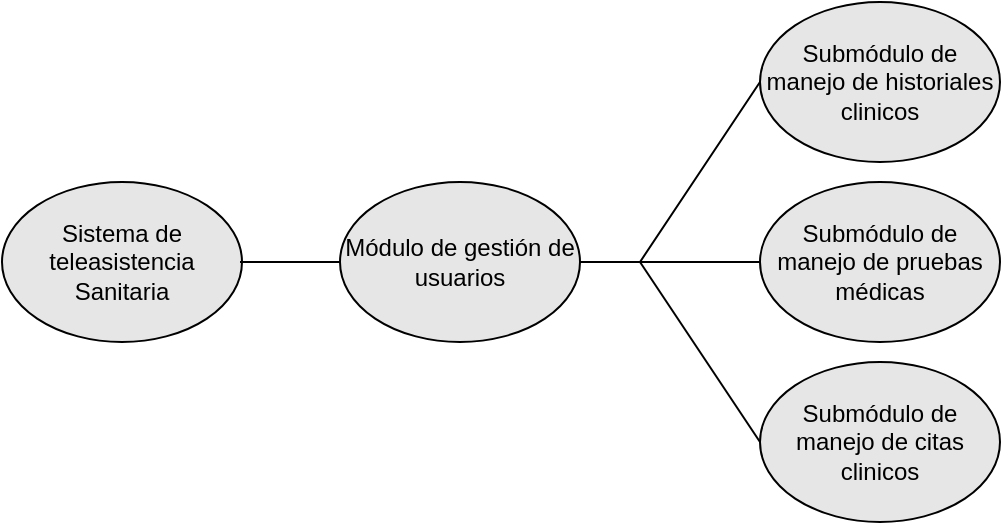 <mxfile version="23.1.5" type="device">
  <diagram name="Página-1" id="DCFkGMG0sHfucF93xMDa">
    <mxGraphModel dx="2074" dy="1204" grid="1" gridSize="10" guides="1" tooltips="1" connect="1" arrows="1" fold="1" page="1" pageScale="1" pageWidth="827" pageHeight="1169" math="0" shadow="0">
      <root>
        <mxCell id="0" />
        <mxCell id="1" parent="0" />
        <mxCell id="ZKEV9CvCQXBc64IJoq-l-1" value="Sistema de teleasistencia&lt;div&gt;Sanitaria&lt;/div&gt;" style="ellipse;whiteSpace=wrap;html=1;fillColor=#E6E6E6;" parent="1" vertex="1">
          <mxGeometry x="164" y="470" width="120" height="80" as="geometry" />
        </mxCell>
        <mxCell id="ZKEV9CvCQXBc64IJoq-l-6" value="Módulo de gestión de usuarios" style="ellipse;whiteSpace=wrap;html=1;fillColor=#E6E6E6;" parent="1" vertex="1">
          <mxGeometry x="333" y="470" width="120" height="80" as="geometry" />
        </mxCell>
        <mxCell id="ZKEV9CvCQXBc64IJoq-l-8" value="Submódulo de manejo de historiales clinicos" style="ellipse;whiteSpace=wrap;html=1;fillColor=#E6E6E6;" parent="1" vertex="1">
          <mxGeometry x="543" y="380" width="120" height="80" as="geometry" />
        </mxCell>
        <mxCell id="ZKEV9CvCQXBc64IJoq-l-9" value="Submódulo de manejo de pruebas médicas" style="ellipse;whiteSpace=wrap;html=1;fillColor=#E6E6E6;" parent="1" vertex="1">
          <mxGeometry x="543" y="470" width="120" height="80" as="geometry" />
        </mxCell>
        <mxCell id="ZKEV9CvCQXBc64IJoq-l-10" value="Submódulo de manejo de citas clinicos" style="ellipse;whiteSpace=wrap;html=1;fillColor=#E6E6E6;" parent="1" vertex="1">
          <mxGeometry x="543" y="560" width="120" height="80" as="geometry" />
        </mxCell>
        <mxCell id="ZKEV9CvCQXBc64IJoq-l-20" value="" style="endArrow=none;html=1;rounded=0;entryX=0;entryY=0.5;entryDx=0;entryDy=0;fillColor=#E6E6E6;exitX=1;exitY=0.5;exitDx=0;exitDy=0;" parent="1" target="ZKEV9CvCQXBc64IJoq-l-6" edge="1" source="ZKEV9CvCQXBc64IJoq-l-1">
          <mxGeometry width="50" height="50" relative="1" as="geometry">
            <mxPoint x="283" y="570" as="sourcePoint" />
            <mxPoint x="483" y="650" as="targetPoint" />
            <Array as="points">
              <mxPoint x="283" y="510" />
            </Array>
          </mxGeometry>
        </mxCell>
        <mxCell id="ZKEV9CvCQXBc64IJoq-l-21" value="" style="endArrow=none;html=1;rounded=0;entryX=0;entryY=0.5;entryDx=0;entryDy=0;exitX=1;exitY=0.5;exitDx=0;exitDy=0;fillColor=#E6E6E6;" parent="1" source="ZKEV9CvCQXBc64IJoq-l-6" target="ZKEV9CvCQXBc64IJoq-l-8" edge="1">
          <mxGeometry width="50" height="50" relative="1" as="geometry">
            <mxPoint x="433" y="600" as="sourcePoint" />
            <mxPoint x="483" y="550" as="targetPoint" />
            <Array as="points">
              <mxPoint x="483" y="510" />
            </Array>
          </mxGeometry>
        </mxCell>
        <mxCell id="ZKEV9CvCQXBc64IJoq-l-22" value="" style="endArrow=none;html=1;rounded=0;entryX=0;entryY=0.5;entryDx=0;entryDy=0;fillColor=#E6E6E6;" parent="1" target="ZKEV9CvCQXBc64IJoq-l-9" edge="1">
          <mxGeometry width="50" height="50" relative="1" as="geometry">
            <mxPoint x="483" y="510" as="sourcePoint" />
            <mxPoint x="483" y="550" as="targetPoint" />
          </mxGeometry>
        </mxCell>
        <mxCell id="ZKEV9CvCQXBc64IJoq-l-23" value="" style="endArrow=none;html=1;rounded=0;exitX=0;exitY=0.5;exitDx=0;exitDy=0;fillColor=#E6E6E6;" parent="1" source="ZKEV9CvCQXBc64IJoq-l-10" edge="1">
          <mxGeometry width="50" height="50" relative="1" as="geometry">
            <mxPoint x="433" y="600" as="sourcePoint" />
            <mxPoint x="483" y="510" as="targetPoint" />
          </mxGeometry>
        </mxCell>
      </root>
    </mxGraphModel>
  </diagram>
</mxfile>

